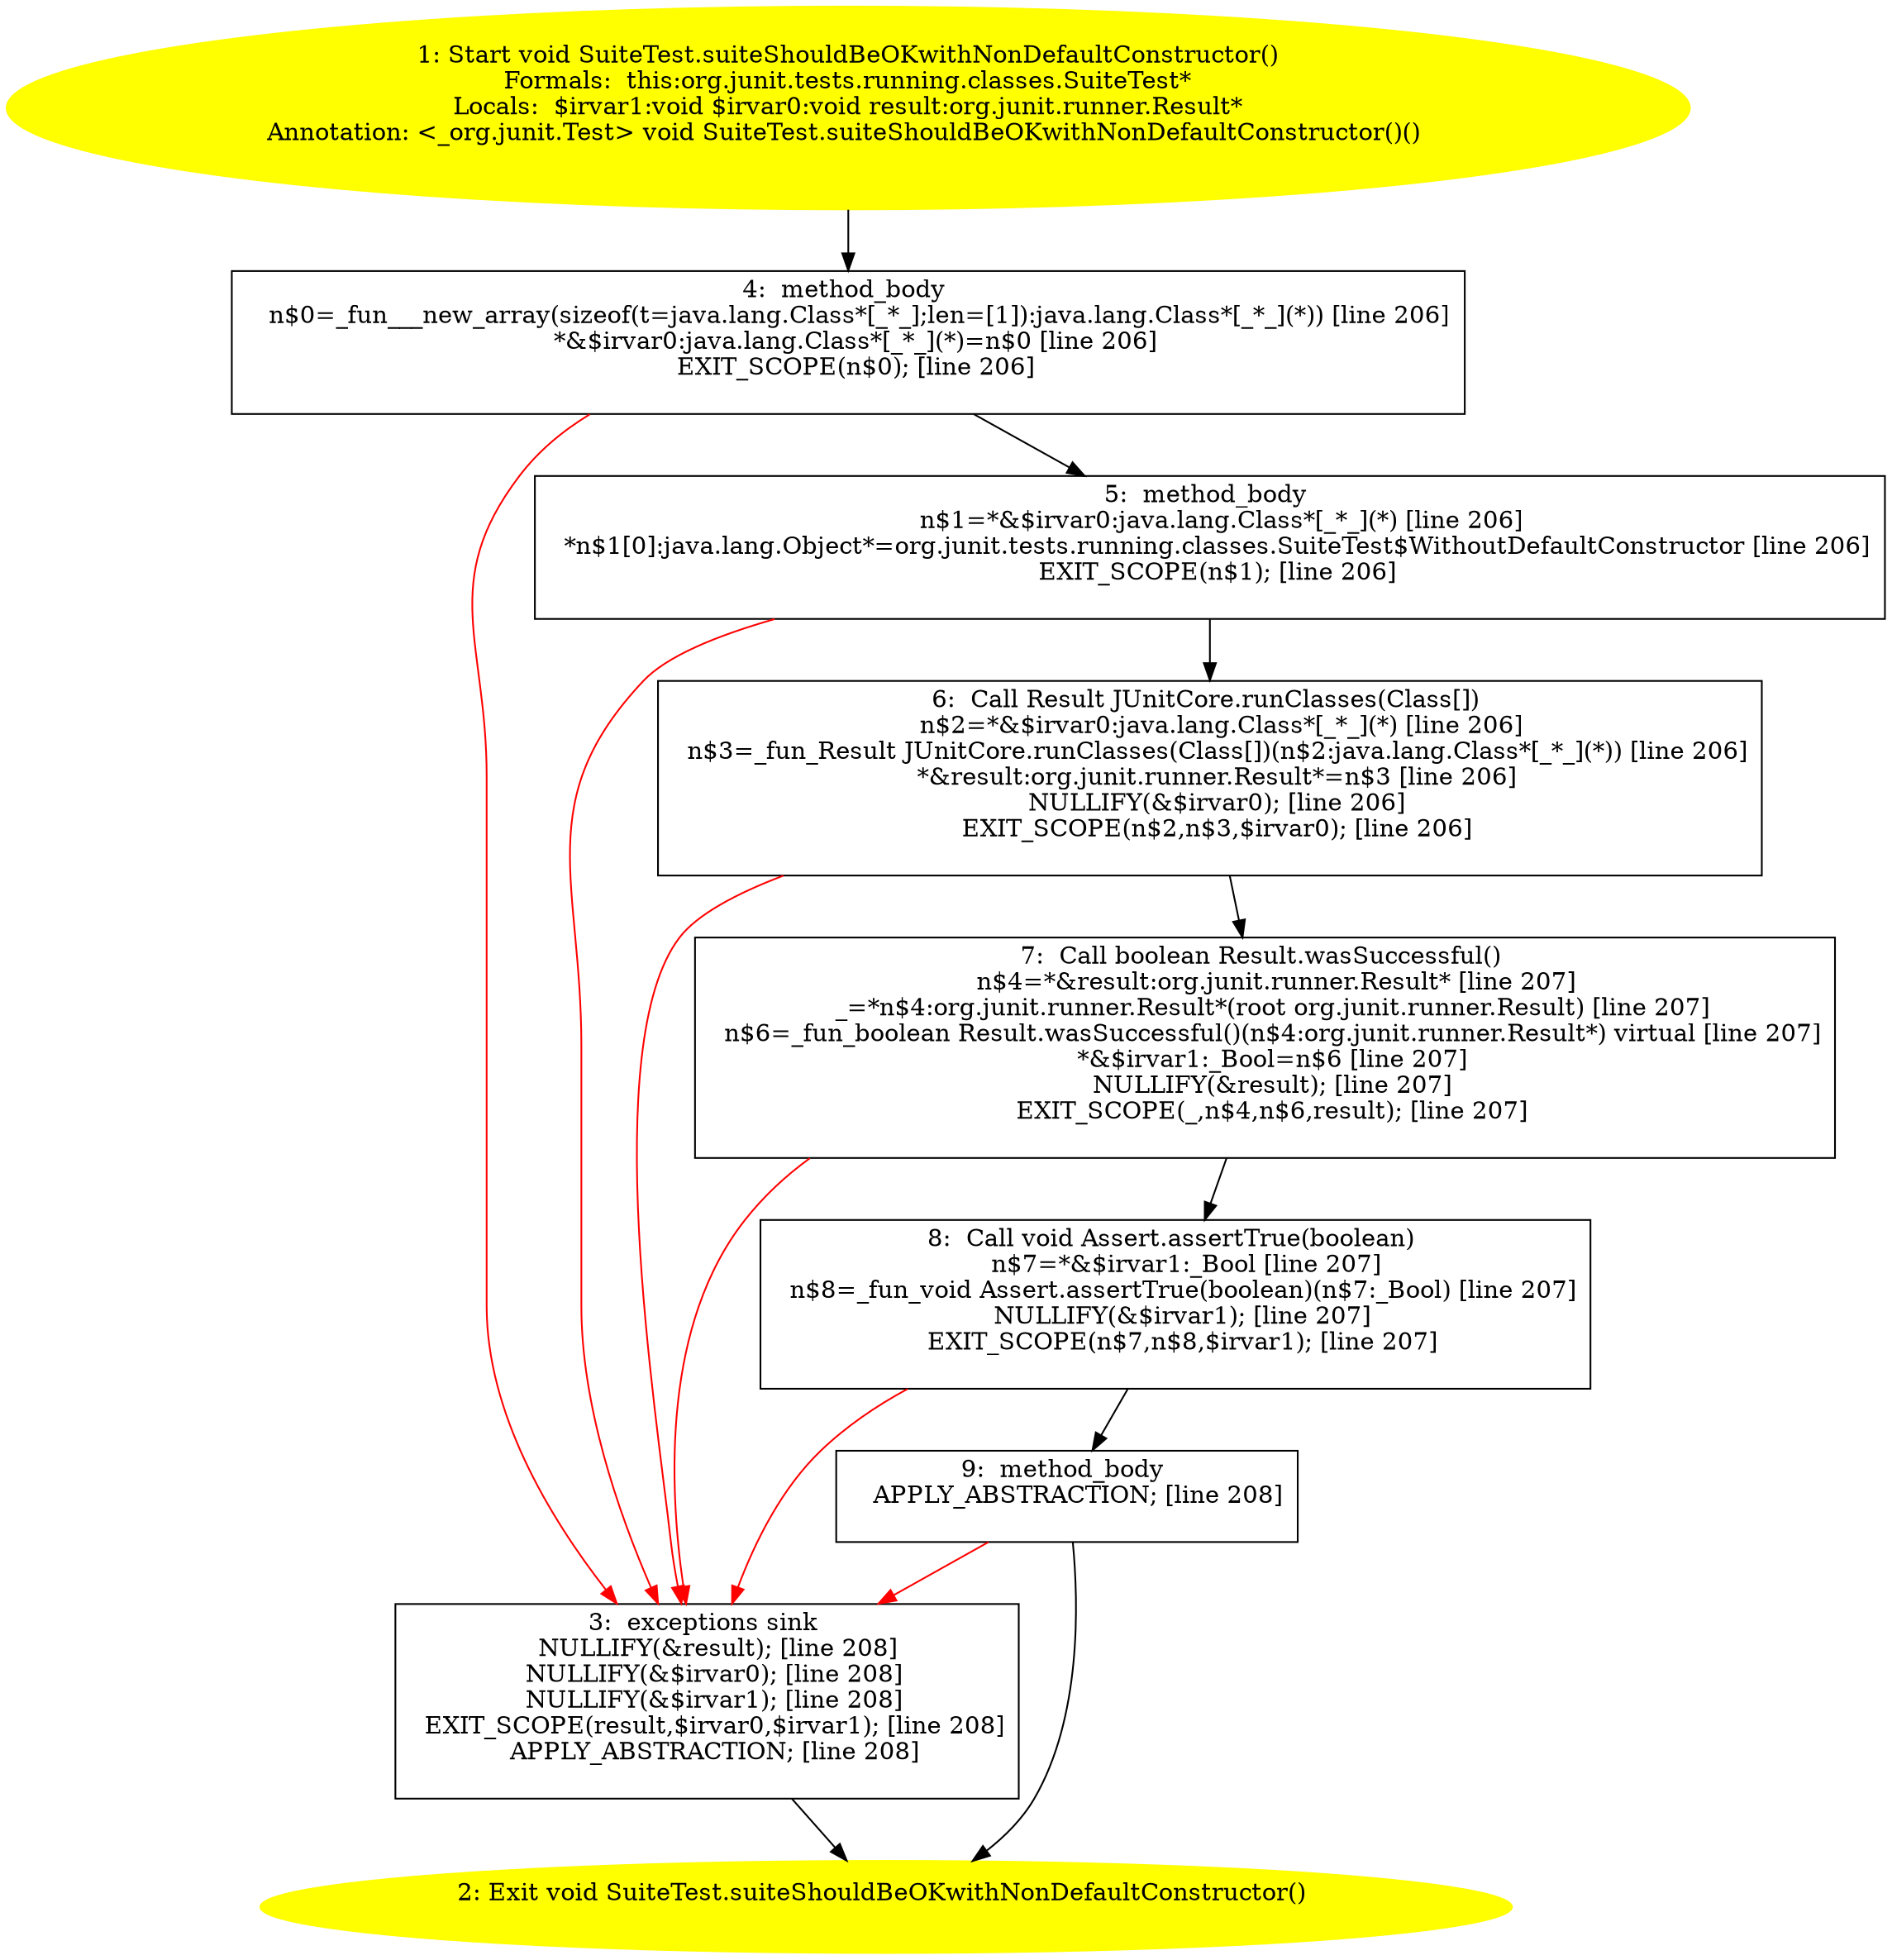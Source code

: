 /* @generated */
digraph cfg {
"org.junit.tests.running.classes.SuiteTest.suiteShouldBeOKwithNonDefaultConstructor():void.94084620e73fdf28e6207ae5b8fba5fc_1" [label="1: Start void SuiteTest.suiteShouldBeOKwithNonDefaultConstructor()\nFormals:  this:org.junit.tests.running.classes.SuiteTest*\nLocals:  $irvar1:void $irvar0:void result:org.junit.runner.Result*\nAnnotation: <_org.junit.Test> void SuiteTest.suiteShouldBeOKwithNonDefaultConstructor()() \n  " color=yellow style=filled]
	

	 "org.junit.tests.running.classes.SuiteTest.suiteShouldBeOKwithNonDefaultConstructor():void.94084620e73fdf28e6207ae5b8fba5fc_1" -> "org.junit.tests.running.classes.SuiteTest.suiteShouldBeOKwithNonDefaultConstructor():void.94084620e73fdf28e6207ae5b8fba5fc_4" ;
"org.junit.tests.running.classes.SuiteTest.suiteShouldBeOKwithNonDefaultConstructor():void.94084620e73fdf28e6207ae5b8fba5fc_2" [label="2: Exit void SuiteTest.suiteShouldBeOKwithNonDefaultConstructor() \n  " color=yellow style=filled]
	

"org.junit.tests.running.classes.SuiteTest.suiteShouldBeOKwithNonDefaultConstructor():void.94084620e73fdf28e6207ae5b8fba5fc_3" [label="3:  exceptions sink \n   NULLIFY(&result); [line 208]\n  NULLIFY(&$irvar0); [line 208]\n  NULLIFY(&$irvar1); [line 208]\n  EXIT_SCOPE(result,$irvar0,$irvar1); [line 208]\n  APPLY_ABSTRACTION; [line 208]\n " shape="box"]
	

	 "org.junit.tests.running.classes.SuiteTest.suiteShouldBeOKwithNonDefaultConstructor():void.94084620e73fdf28e6207ae5b8fba5fc_3" -> "org.junit.tests.running.classes.SuiteTest.suiteShouldBeOKwithNonDefaultConstructor():void.94084620e73fdf28e6207ae5b8fba5fc_2" ;
"org.junit.tests.running.classes.SuiteTest.suiteShouldBeOKwithNonDefaultConstructor():void.94084620e73fdf28e6207ae5b8fba5fc_4" [label="4:  method_body \n   n$0=_fun___new_array(sizeof(t=java.lang.Class*[_*_];len=[1]):java.lang.Class*[_*_](*)) [line 206]\n  *&$irvar0:java.lang.Class*[_*_](*)=n$0 [line 206]\n  EXIT_SCOPE(n$0); [line 206]\n " shape="box"]
	

	 "org.junit.tests.running.classes.SuiteTest.suiteShouldBeOKwithNonDefaultConstructor():void.94084620e73fdf28e6207ae5b8fba5fc_4" -> "org.junit.tests.running.classes.SuiteTest.suiteShouldBeOKwithNonDefaultConstructor():void.94084620e73fdf28e6207ae5b8fba5fc_5" ;
	 "org.junit.tests.running.classes.SuiteTest.suiteShouldBeOKwithNonDefaultConstructor():void.94084620e73fdf28e6207ae5b8fba5fc_4" -> "org.junit.tests.running.classes.SuiteTest.suiteShouldBeOKwithNonDefaultConstructor():void.94084620e73fdf28e6207ae5b8fba5fc_3" [color="red" ];
"org.junit.tests.running.classes.SuiteTest.suiteShouldBeOKwithNonDefaultConstructor():void.94084620e73fdf28e6207ae5b8fba5fc_5" [label="5:  method_body \n   n$1=*&$irvar0:java.lang.Class*[_*_](*) [line 206]\n  *n$1[0]:java.lang.Object*=org.junit.tests.running.classes.SuiteTest$WithoutDefaultConstructor [line 206]\n  EXIT_SCOPE(n$1); [line 206]\n " shape="box"]
	

	 "org.junit.tests.running.classes.SuiteTest.suiteShouldBeOKwithNonDefaultConstructor():void.94084620e73fdf28e6207ae5b8fba5fc_5" -> "org.junit.tests.running.classes.SuiteTest.suiteShouldBeOKwithNonDefaultConstructor():void.94084620e73fdf28e6207ae5b8fba5fc_6" ;
	 "org.junit.tests.running.classes.SuiteTest.suiteShouldBeOKwithNonDefaultConstructor():void.94084620e73fdf28e6207ae5b8fba5fc_5" -> "org.junit.tests.running.classes.SuiteTest.suiteShouldBeOKwithNonDefaultConstructor():void.94084620e73fdf28e6207ae5b8fba5fc_3" [color="red" ];
"org.junit.tests.running.classes.SuiteTest.suiteShouldBeOKwithNonDefaultConstructor():void.94084620e73fdf28e6207ae5b8fba5fc_6" [label="6:  Call Result JUnitCore.runClasses(Class[]) \n   n$2=*&$irvar0:java.lang.Class*[_*_](*) [line 206]\n  n$3=_fun_Result JUnitCore.runClasses(Class[])(n$2:java.lang.Class*[_*_](*)) [line 206]\n  *&result:org.junit.runner.Result*=n$3 [line 206]\n  NULLIFY(&$irvar0); [line 206]\n  EXIT_SCOPE(n$2,n$3,$irvar0); [line 206]\n " shape="box"]
	

	 "org.junit.tests.running.classes.SuiteTest.suiteShouldBeOKwithNonDefaultConstructor():void.94084620e73fdf28e6207ae5b8fba5fc_6" -> "org.junit.tests.running.classes.SuiteTest.suiteShouldBeOKwithNonDefaultConstructor():void.94084620e73fdf28e6207ae5b8fba5fc_7" ;
	 "org.junit.tests.running.classes.SuiteTest.suiteShouldBeOKwithNonDefaultConstructor():void.94084620e73fdf28e6207ae5b8fba5fc_6" -> "org.junit.tests.running.classes.SuiteTest.suiteShouldBeOKwithNonDefaultConstructor():void.94084620e73fdf28e6207ae5b8fba5fc_3" [color="red" ];
"org.junit.tests.running.classes.SuiteTest.suiteShouldBeOKwithNonDefaultConstructor():void.94084620e73fdf28e6207ae5b8fba5fc_7" [label="7:  Call boolean Result.wasSuccessful() \n   n$4=*&result:org.junit.runner.Result* [line 207]\n  _=*n$4:org.junit.runner.Result*(root org.junit.runner.Result) [line 207]\n  n$6=_fun_boolean Result.wasSuccessful()(n$4:org.junit.runner.Result*) virtual [line 207]\n  *&$irvar1:_Bool=n$6 [line 207]\n  NULLIFY(&result); [line 207]\n  EXIT_SCOPE(_,n$4,n$6,result); [line 207]\n " shape="box"]
	

	 "org.junit.tests.running.classes.SuiteTest.suiteShouldBeOKwithNonDefaultConstructor():void.94084620e73fdf28e6207ae5b8fba5fc_7" -> "org.junit.tests.running.classes.SuiteTest.suiteShouldBeOKwithNonDefaultConstructor():void.94084620e73fdf28e6207ae5b8fba5fc_8" ;
	 "org.junit.tests.running.classes.SuiteTest.suiteShouldBeOKwithNonDefaultConstructor():void.94084620e73fdf28e6207ae5b8fba5fc_7" -> "org.junit.tests.running.classes.SuiteTest.suiteShouldBeOKwithNonDefaultConstructor():void.94084620e73fdf28e6207ae5b8fba5fc_3" [color="red" ];
"org.junit.tests.running.classes.SuiteTest.suiteShouldBeOKwithNonDefaultConstructor():void.94084620e73fdf28e6207ae5b8fba5fc_8" [label="8:  Call void Assert.assertTrue(boolean) \n   n$7=*&$irvar1:_Bool [line 207]\n  n$8=_fun_void Assert.assertTrue(boolean)(n$7:_Bool) [line 207]\n  NULLIFY(&$irvar1); [line 207]\n  EXIT_SCOPE(n$7,n$8,$irvar1); [line 207]\n " shape="box"]
	

	 "org.junit.tests.running.classes.SuiteTest.suiteShouldBeOKwithNonDefaultConstructor():void.94084620e73fdf28e6207ae5b8fba5fc_8" -> "org.junit.tests.running.classes.SuiteTest.suiteShouldBeOKwithNonDefaultConstructor():void.94084620e73fdf28e6207ae5b8fba5fc_9" ;
	 "org.junit.tests.running.classes.SuiteTest.suiteShouldBeOKwithNonDefaultConstructor():void.94084620e73fdf28e6207ae5b8fba5fc_8" -> "org.junit.tests.running.classes.SuiteTest.suiteShouldBeOKwithNonDefaultConstructor():void.94084620e73fdf28e6207ae5b8fba5fc_3" [color="red" ];
"org.junit.tests.running.classes.SuiteTest.suiteShouldBeOKwithNonDefaultConstructor():void.94084620e73fdf28e6207ae5b8fba5fc_9" [label="9:  method_body \n   APPLY_ABSTRACTION; [line 208]\n " shape="box"]
	

	 "org.junit.tests.running.classes.SuiteTest.suiteShouldBeOKwithNonDefaultConstructor():void.94084620e73fdf28e6207ae5b8fba5fc_9" -> "org.junit.tests.running.classes.SuiteTest.suiteShouldBeOKwithNonDefaultConstructor():void.94084620e73fdf28e6207ae5b8fba5fc_2" ;
	 "org.junit.tests.running.classes.SuiteTest.suiteShouldBeOKwithNonDefaultConstructor():void.94084620e73fdf28e6207ae5b8fba5fc_9" -> "org.junit.tests.running.classes.SuiteTest.suiteShouldBeOKwithNonDefaultConstructor():void.94084620e73fdf28e6207ae5b8fba5fc_3" [color="red" ];
}
